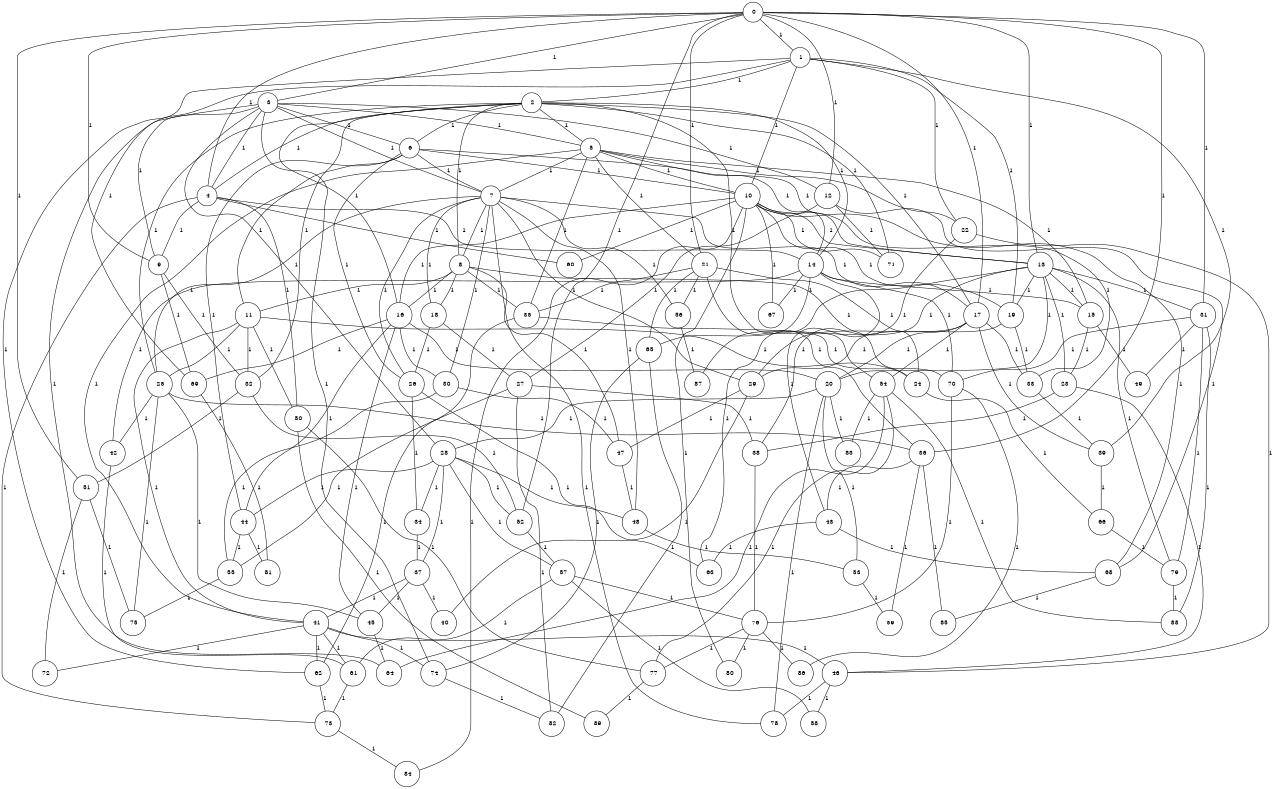 graph G {
size="8.5,11;"
ratio = "expand;"
fixedsize="true;"
overlap="scale;"
node[shape=circle,width=.12,hight=.12,fontsize=12]
edge[fontsize=12]

0[label=" 0" color=black, pos="0.78463989,0.61853682!"];
1[label=" 1" color=black, pos="2.9092524,1.1720741!"];
2[label=" 2" color=black, pos="2.0174388,0.91566392!"];
3[label=" 3" color=black, pos="2.6659319,1.374974!"];
4[label=" 4" color=black, pos="2.8120466,2.0708747!"];
5[label=" 5" color=black, pos="1.0829362,1.1049392!"];
6[label=" 6" color=black, pos="2.8512902,0.8195607!"];
7[label=" 7" color=black, pos="2.101438,2.1336782!"];
8[label=" 8" color=black, pos="1.8180465,0.54998744!"];
9[label=" 9" color=black, pos="0.48997918,1.3296726!"];
10[label=" 10" color=black, pos="1.452492,2.2856137!"];
11[label=" 11" color=black, pos="0.090876972,0.41822814!"];
12[label=" 12" color=black, pos="2.0271022,2.4066638!"];
13[label=" 13" color=black, pos="0.82990545,2.4555178!"];
14[label=" 14" color=black, pos="2.4305712,1.7431838!"];
15[label=" 15" color=black, pos="0.15541368,2.4180872!"];
16[label=" 16" color=black, pos="1.629077,2.7007592!"];
17[label=" 17" color=black, pos="1.6901361,1.6264742!"];
18[label=" 18" color=black, pos="2.2757682,0.26105206!"];
19[label=" 19" color=black, pos="1.5726756,1.2695688!"];
20[label=" 20" color=black, pos="1.168383,2.7098162!"];
21[label=" 21" color=black, pos="2.1878355,2.6794841!"];
22[label=" 22" color=black, pos="2.4404124,1.150416!"];
23[label=" 23" color=black, pos="0.29952992,0.56928632!"];
24[label=" 24" color=black, pos="0.53657776,1.0476632!"];
25[label=" 25" color=black, pos="0.30047725,0.36934202!"];
26[label=" 26" color=black, pos="0.58622536,1.9428907!"];
27[label=" 27" color=black, pos="0.30967428,2.7586788!"];
28[label=" 28" color=black, pos="1.8886921,2.4763457!"];
29[label=" 29" color=black, pos="0.6338289,0.69493438!"];
30[label=" 30" color=black, pos="1.5784977,0.67006742!"];
31[label=" 31" color=black, pos="2.4138536,2.8066346!"];
32[label=" 32" color=black, pos="1.5093992,1.1771452!"];
33[label=" 33" color=black, pos="1.5284351,0.38612196!"];
34[label=" 34" color=black, pos="1.1768813,2.2735615!"];
35[label=" 35" color=black, pos="2.5414721,2.9646129!"];
36[label=" 36" color=black, pos="2.5007352,1.5066918!"];
37[label=" 37" color=black, pos="1.5967884,2.2088054!"];
38[label=" 38" color=black, pos="1.0469766,0.053313697!"];
39[label=" 39" color=black, pos="1.1182266,0.41126143!"];
40[label=" 40" color=black, pos="2.714246,0.43750232!"];
41[label=" 41" color=black, pos="2.1348938,0.35734161!"];
42[label=" 42" color=black, pos="2.1526369,0.79833072!"];
43[label=" 43" color=black, pos="2.6631434,2.1242732!"];
44[label=" 44" color=black, pos="2.2039022,1.2984427!"];
45[label=" 45" color=black, pos="2.8325912,1.9759767!"];
46[label=" 46" color=black, pos="2.3861209,2.3403978!"];
47[label=" 47" color=black, pos="2.8892387,2.1319734!"];
48[label=" 48" color=black, pos="0.3400659,0.84616575!"];
49[label=" 49" color=black, pos="1.3931,2.7867349!"];
50[label=" 50" color=black, pos="2.8344105,2.2398459!"];
51[label=" 51" color=black, pos="1.3480092,2.6614324!"];
52[label=" 52" color=black, pos="2.9950841,1.352602!"];
53[label=" 53" color=black, pos="0.46712314,1.707243!"];
54[label=" 54" color=black, pos="0.35786915,2.3575916!"];
55[label=" 55" color=black, pos="2.7993002,0.85059245!"];
56[label=" 56" color=black, pos="2.0590407,1.6143258!"];
57[label=" 57" color=black, pos="0.90026557,2.9978775!"];
58[label=" 58" color=black, pos="2.9861263,2.2322298!"];
59[label=" 59" color=black, pos="1.6018426,1.8860469!"];
60[label=" 60" color=black, pos="1.8535373,2.424602!"];
61[label=" 61" color=black, pos="2.5672277,1.1739045!"];
62[label=" 62" color=black, pos="2.1794859,2.1722047!"];
63[label=" 63" color=black, pos="1.0210611,1.1181521!"];
64[label=" 64" color=black, pos="2.7195553,2.5322423!"];
65[label=" 65" color=black, pos="1.1335386,0.35449691!"];
66[label=" 66" color=black, pos="0.76784327,1.4538004!"];
67[label=" 67" color=black, pos="2.480389,2.9666125!"];
68[label=" 68" color=black, pos="0.57849634,2.6545866!"];
69[label=" 69" color=black, pos="2.5230595,2.0708209!"];
70[label=" 70" color=black, pos="0.35998716,2.6813315!"];
71[label=" 71" color=black, pos="0.26582272,2.4611499!"];
72[label=" 72" color=black, pos="0.53196153,0.60519893!"];
73[label=" 73" color=black, pos="2.5235121,0.78516506!"];
74[label=" 74" color=black, pos="1.5464226,1.6610412!"];
75[label=" 75" color=black, pos="1.5788129,1.3607378!"];
76[label=" 76" color=black, pos="2.0188682,2.3030333!"];
77[label=" 77" color=black, pos="2.8438155,1.2444732!"];
78[label=" 78" color=black, pos="1.6168798,1.5848509!"];
79[label=" 79" color=black, pos="2.7252884,1.8680805!"];
80[label=" 80" color=black, pos="2.039393,2.92275!"];
81[label=" 81" color=black, pos="0.43297531,0.8542605!"];
82[label=" 82" color=black, pos="1.9468806,2.0062095!"];
83[label=" 83" color=black, pos="2.1429554,0.68300272!"];
84[label=" 84" color=black, pos="1.3822716,0.70375142!"];
85[label=" 85" color=black, pos="1.3598902,1.4298898!"];
86[label=" 86" color=black, pos="0.87402941,1.8594725!"];
87[label=" 87" color=black, pos="0.060741399,0.85656768!"];
88[label=" 88" color=black, pos="0.20083247,0.66303957!"];
89[label=" 89" color=black, pos="0.48723284,1.6132057!"];
0--1[label="1"]
0--3[label="1"]
0--4[label="1"]
0--9[label="1"]
0--12[label="1"]
0--13[label="1"]
0--17[label="1"]
0--21[label="1"]
0--31[label="1"]
0--36[label="1"]
0--51[label="1"]
0--52[label="1"]
1--2[label="1"]
1--10[label="1"]
1--19[label="1"]
1--22[label="1"]
1--39[label="1"]
1--62[label="1"]
1--69[label="1"]
2--4[label="1"]
2--5[label="1"]
2--6[label="1"]
2--8[label="1"]
2--14[label="1"]
2--16[label="1"]
2--17[label="1"]
2--25[label="1"]
2--32[label="1"]
2--54[label="1"]
2--71[label="1"]
3--4[label="1"]
3--5[label="1"]
3--6[label="1"]
3--7[label="1"]
3--9[label="1"]
3--12[label="1"]
3--28[label="1"]
3--64[label="1"]
3--74[label="1"]
4--9[label="1"]
4--14[label="1"]
4--50[label="1"]
4--60[label="1"]
4--73[label="1"]
5--7[label="1"]
5--10[label="1"]
5--14[label="1"]
5--15[label="1"]
5--21[label="1"]
5--22[label="1"]
5--35[label="1"]
5--41[label="1"]
6--7[label="1"]
6--10[label="1"]
6--11[label="1"]
6--13[label="1"]
6--26[label="1"]
6--44[label="1"]
7--8[label="1"]
7--17[label="1"]
7--18[label="1"]
7--25[label="1"]
7--26[label="1"]
7--29[label="1"]
7--30[label="1"]
7--48[label="1"]
7--56[label="1"]
7--78[label="1"]
8--11[label="1"]
8--16[label="1"]
8--18[label="1"]
8--24[label="1"]
8--35[label="1"]
8--47[label="1"]
9--32[label="1"]
9--69[label="1"]
10--13[label="1"]
10--16[label="1"]
10--19[label="1"]
10--33[label="1"]
10--60[label="1"]
10--67[label="1"]
10--68[label="1"]
10--71[label="1"]
10--80[label="1"]
10--84[label="1"]
11--24[label="1"]
11--25[label="1"]
11--32[label="1"]
11--41[label="1"]
11--50[label="1"]
12--27[label="1"]
12--68[label="1"]
12--71[label="1"]
13--15[label="1"]
13--19[label="1"]
13--20[label="1"]
13--23[label="1"]
13--31[label="1"]
13--63[label="1"]
13--79[label="1"]
13--87[label="1"]
14--15[label="1"]
14--42[label="1"]
14--43[label="1"]
14--65[label="1"]
14--67[label="1"]
14--70[label="1"]
15--23[label="1"]
15--49[label="1"]
16--20[label="1"]
16--30[label="1"]
16--44[label="1"]
16--45[label="1"]
16--69[label="1"]
17--20[label="1"]
17--29[label="1"]
17--33[label="1"]
17--39[label="1"]
17--54[label="1"]
18--26[label="1"]
18--27[label="1"]
19--29[label="1"]
19--33[label="1"]
20--28[label="1"]
20--53[label="1"]
20--78[label="1"]
20--83[label="1"]
21--24[label="1"]
21--35[label="1"]
21--36[label="1"]
21--56[label="1"]
21--65[label="1"]
22--38[label="1"]
22--46[label="1"]
23--38[label="1"]
23--46[label="1"]
24--66[label="1"]
25--36[label="1"]
25--42[label="1"]
25--45[label="1"]
25--75[label="1"]
26--34[label="1"]
26--63[label="1"]
27--38[label="1"]
27--55[label="1"]
27--82[label="1"]
28--34[label="1"]
28--37[label="1"]
28--44[label="1"]
28--48[label="1"]
28--52[label="1"]
28--57[label="1"]
29--40[label="1"]
29--47[label="1"]
30--47[label="1"]
30--55[label="1"]
31--49[label="1"]
31--70[label="1"]
31--79[label="1"]
31--88[label="1"]
32--51[label="1"]
32--52[label="1"]
33--39[label="1"]
34--37[label="1"]
35--62[label="1"]
35--70[label="1"]
36--43[label="1"]
36--59[label="1"]
36--85[label="1"]
37--40[label="1"]
37--41[label="1"]
37--45[label="1"]
38--76[label="1"]
39--66[label="1"]
41--46[label="1"]
41--61[label="1"]
41--62[label="1"]
41--72[label="1"]
41--74[label="1"]
42--61[label="1"]
43--63[label="1"]
43--68[label="1"]
44--55[label="1"]
44--81[label="1"]
45--64[label="1"]
46--58[label="1"]
46--78[label="1"]
47--48[label="1"]
48--53[label="1"]
50--77[label="1"]
50--89[label="1"]
51--72[label="1"]
51--75[label="1"]
52--57[label="1"]
53--59[label="1"]
54--64[label="1"]
54--77[label="1"]
54--83[label="1"]
54--88[label="1"]
55--75[label="1"]
56--87[label="1"]
57--58[label="1"]
57--61[label="1"]
57--76[label="1"]
61--73[label="1"]
62--73[label="1"]
65--74[label="1"]
65--82[label="1"]
66--79[label="1"]
68--85[label="1"]
69--81[label="1"]
70--76[label="1"]
70--86[label="1"]
73--84[label="1"]
74--82[label="1"]
76--77[label="1"]
76--80[label="1"]
76--86[label="1"]
77--89[label="1"]
79--88[label="1"]

}
